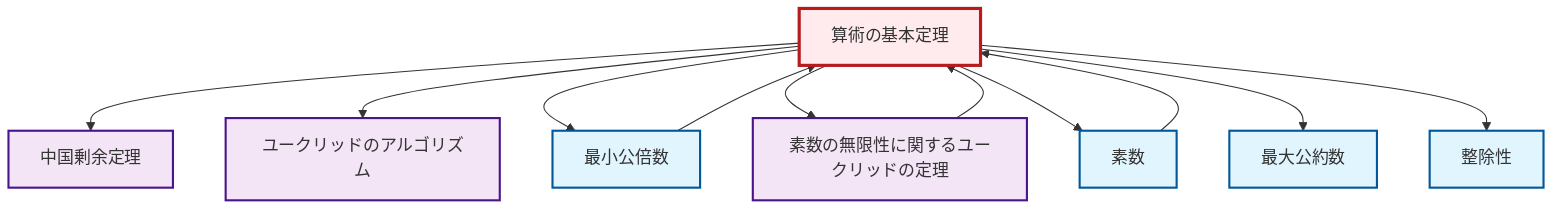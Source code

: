 graph TD
    classDef definition fill:#e1f5fe,stroke:#01579b,stroke-width:2px
    classDef theorem fill:#f3e5f5,stroke:#4a148c,stroke-width:2px
    classDef axiom fill:#fff3e0,stroke:#e65100,stroke-width:2px
    classDef example fill:#e8f5e9,stroke:#1b5e20,stroke-width:2px
    classDef current fill:#ffebee,stroke:#b71c1c,stroke-width:3px
    def-gcd["最大公約数"]:::definition
    thm-fundamental-arithmetic["算術の基本定理"]:::theorem
    def-prime["素数"]:::definition
    def-lcm["最小公倍数"]:::definition
    thm-chinese-remainder["中国剰余定理"]:::theorem
    thm-euclidean-algorithm["ユークリッドのアルゴリズム"]:::theorem
    def-divisibility["整除性"]:::definition
    thm-euclid-infinitude-primes["素数の無限性に関するユークリッドの定理"]:::theorem
    thm-fundamental-arithmetic --> thm-chinese-remainder
    thm-fundamental-arithmetic --> thm-euclidean-algorithm
    thm-fundamental-arithmetic --> def-lcm
    thm-fundamental-arithmetic --> thm-euclid-infinitude-primes
    thm-euclid-infinitude-primes --> thm-fundamental-arithmetic
    def-prime --> thm-fundamental-arithmetic
    thm-fundamental-arithmetic --> def-prime
    thm-fundamental-arithmetic --> def-gcd
    def-lcm --> thm-fundamental-arithmetic
    thm-fundamental-arithmetic --> def-divisibility
    class thm-fundamental-arithmetic current